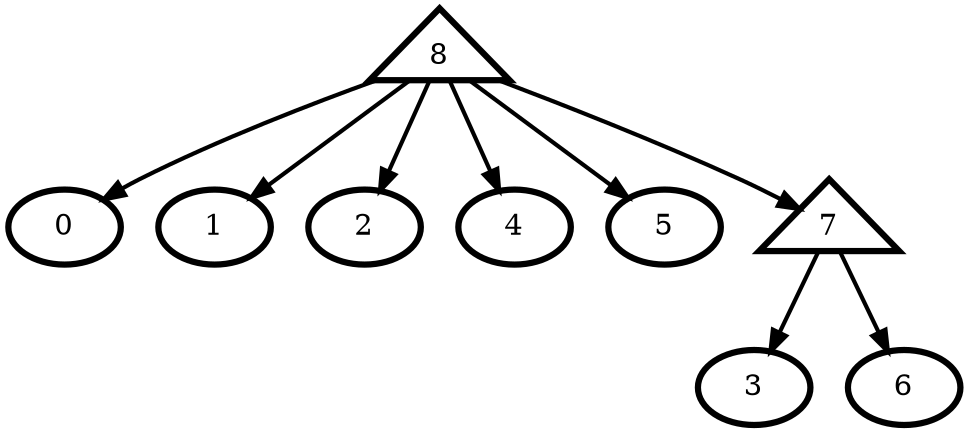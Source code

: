 digraph G {
    0 [penwidth=3,label="0"]
    1 [penwidth=3,label="1"]
    2 [penwidth=3,label="2"]
    3 [penwidth=3,label="3"]
    4 [penwidth=3,label="4"]
    5 [penwidth=3,label="5"]
    6 [penwidth=3,label="6"]
    7 [penwidth=3,label="7",shape = "triangle"]
    8 [penwidth=3,label="8",shape = "triangle"]

    7 -> 3 [penwidth=2]
    7 -> 6 [penwidth=2]
    8 -> 7 [penwidth=2]
    8 -> 1 [penwidth=2]
    8 -> 0 [penwidth=2]
    8 -> 4 [penwidth=2]
    8 -> 5 [penwidth=2]
    8 -> 2 [penwidth=2]
}